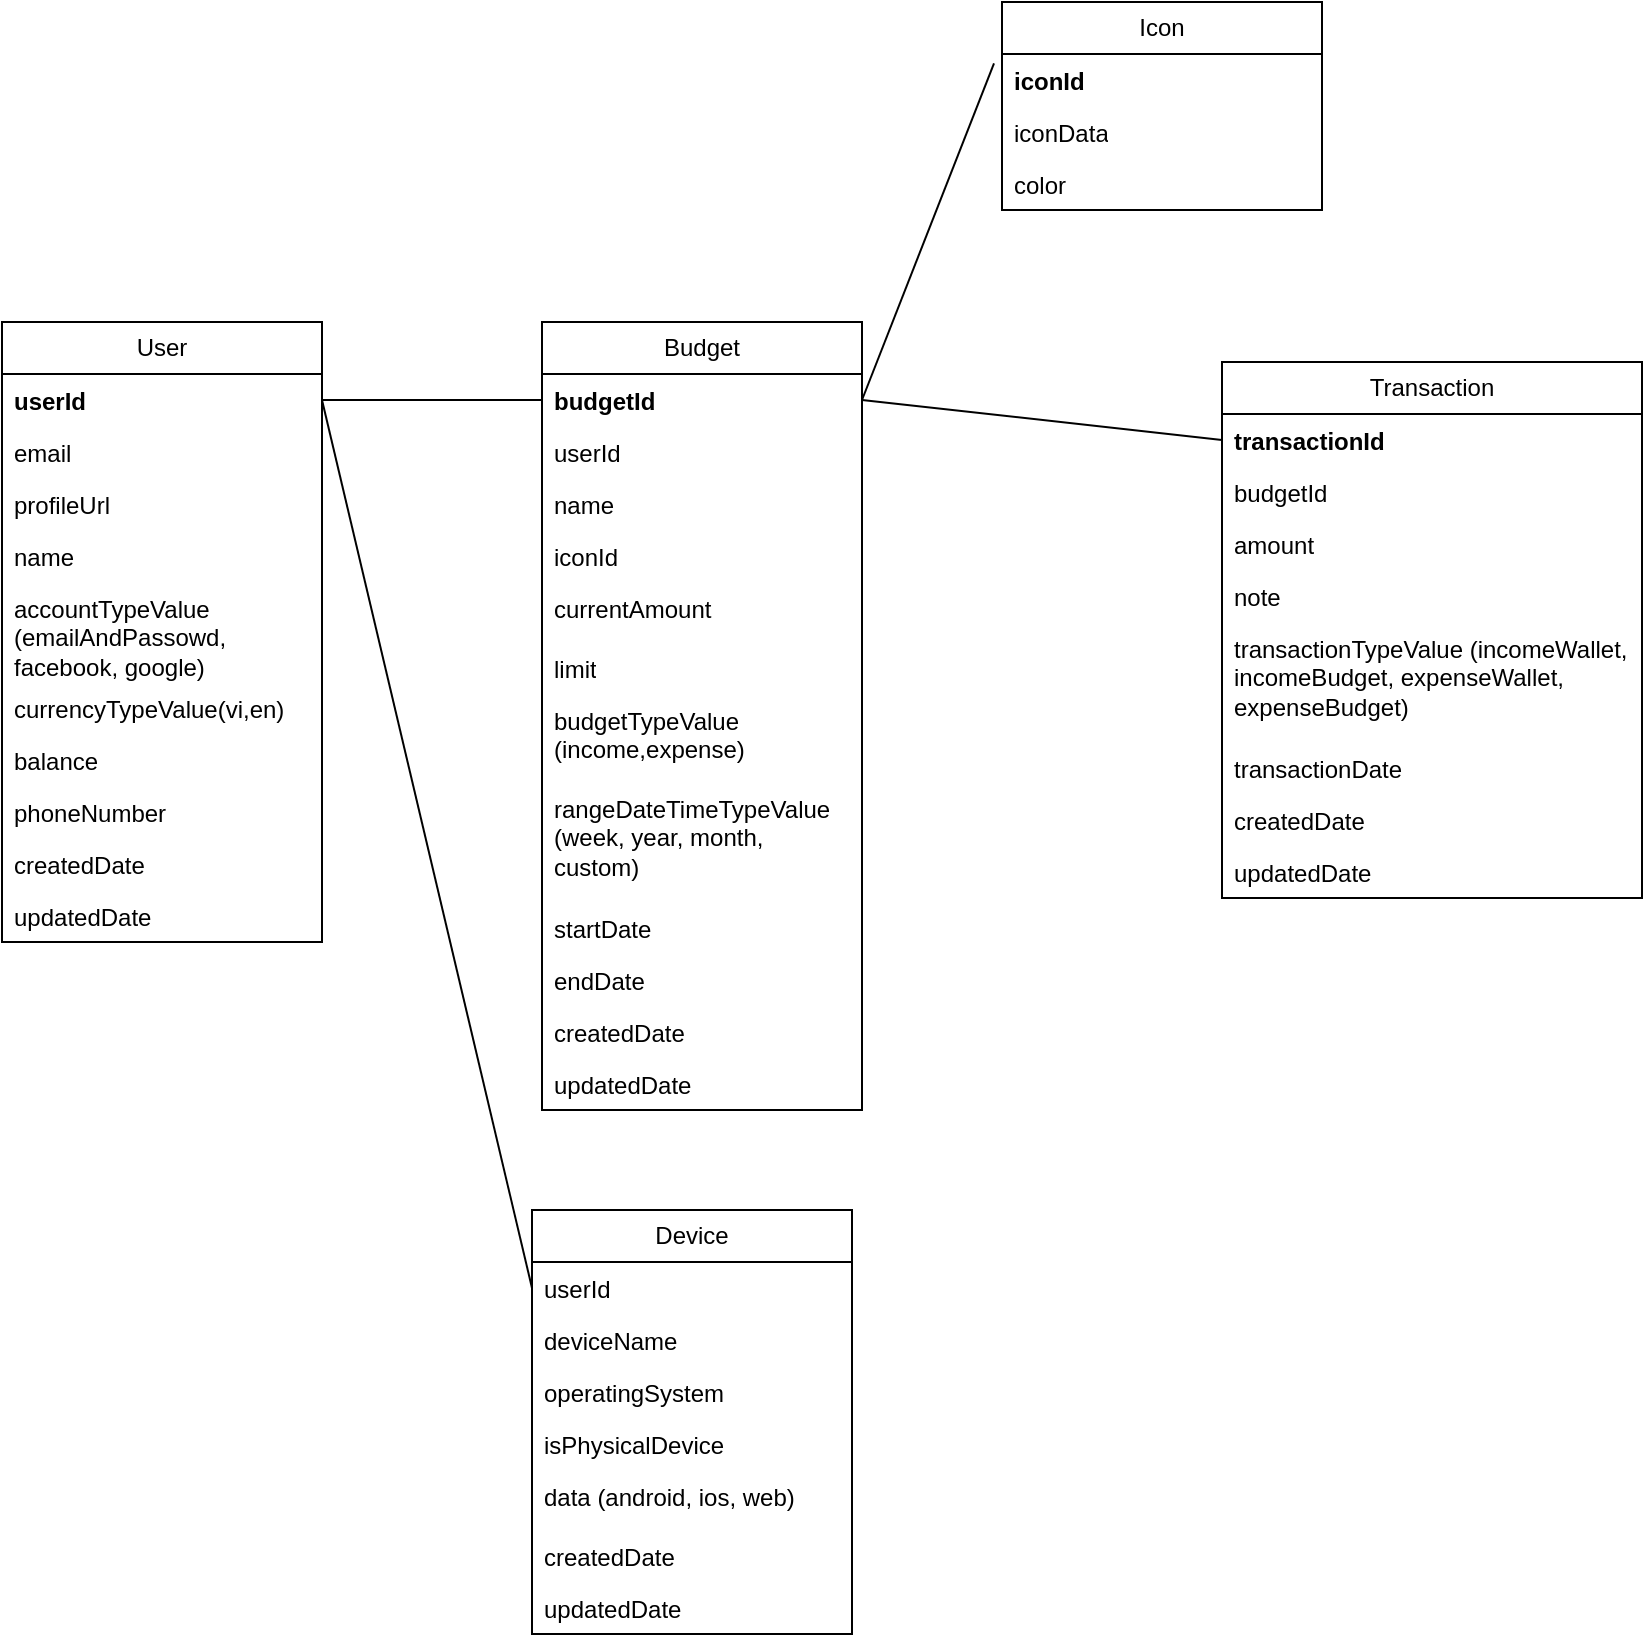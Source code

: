 <mxfile version="24.7.6">
  <diagram name="Page-1" id="Hpi-WGGuNqsCWZdkUorT">
    <mxGraphModel dx="1687" dy="2035" grid="1" gridSize="10" guides="1" tooltips="1" connect="1" arrows="1" fold="1" page="1" pageScale="1" pageWidth="850" pageHeight="1100" math="0" shadow="0">
      <root>
        <mxCell id="0" />
        <mxCell id="1" parent="0" />
        <mxCell id="aRj1SO_fAosd28MQ0Pky-1" value="User" style="swimlane;fontStyle=0;childLayout=stackLayout;horizontal=1;startSize=26;fillColor=none;horizontalStack=0;resizeParent=1;resizeParentMax=0;resizeLast=0;collapsible=1;marginBottom=0;whiteSpace=wrap;html=1;" vertex="1" parent="1">
          <mxGeometry x="160" y="140" width="160" height="310" as="geometry" />
        </mxCell>
        <mxCell id="aRj1SO_fAosd28MQ0Pky-2" value="userId" style="text;strokeColor=none;fillColor=none;align=left;verticalAlign=top;spacingLeft=4;spacingRight=4;overflow=hidden;rotatable=0;points=[[0,0.5],[1,0.5]];portConstraint=eastwest;whiteSpace=wrap;html=1;fontStyle=1" vertex="1" parent="aRj1SO_fAosd28MQ0Pky-1">
          <mxGeometry y="26" width="160" height="26" as="geometry" />
        </mxCell>
        <mxCell id="aRj1SO_fAosd28MQ0Pky-3" value="email" style="text;strokeColor=none;fillColor=none;align=left;verticalAlign=top;spacingLeft=4;spacingRight=4;overflow=hidden;rotatable=0;points=[[0,0.5],[1,0.5]];portConstraint=eastwest;whiteSpace=wrap;html=1;" vertex="1" parent="aRj1SO_fAosd28MQ0Pky-1">
          <mxGeometry y="52" width="160" height="26" as="geometry" />
        </mxCell>
        <mxCell id="aRj1SO_fAosd28MQ0Pky-4" value="profileUrl" style="text;strokeColor=none;fillColor=none;align=left;verticalAlign=top;spacingLeft=4;spacingRight=4;overflow=hidden;rotatable=0;points=[[0,0.5],[1,0.5]];portConstraint=eastwest;whiteSpace=wrap;html=1;" vertex="1" parent="aRj1SO_fAosd28MQ0Pky-1">
          <mxGeometry y="78" width="160" height="26" as="geometry" />
        </mxCell>
        <mxCell id="aRj1SO_fAosd28MQ0Pky-5" value="name" style="text;strokeColor=none;fillColor=none;align=left;verticalAlign=top;spacingLeft=4;spacingRight=4;overflow=hidden;rotatable=0;points=[[0,0.5],[1,0.5]];portConstraint=eastwest;whiteSpace=wrap;html=1;" vertex="1" parent="aRj1SO_fAosd28MQ0Pky-1">
          <mxGeometry y="104" width="160" height="26" as="geometry" />
        </mxCell>
        <mxCell id="aRj1SO_fAosd28MQ0Pky-12" value="accountTypeValue (emailAndPassowd, facebook, google)" style="text;strokeColor=none;fillColor=none;align=left;verticalAlign=top;spacingLeft=4;spacingRight=4;overflow=hidden;rotatable=0;points=[[0,0.5],[1,0.5]];portConstraint=eastwest;whiteSpace=wrap;html=1;" vertex="1" parent="aRj1SO_fAosd28MQ0Pky-1">
          <mxGeometry y="130" width="160" height="50" as="geometry" />
        </mxCell>
        <mxCell id="aRj1SO_fAosd28MQ0Pky-13" value="currencyTypeValue(vi,en)" style="text;strokeColor=none;fillColor=none;align=left;verticalAlign=top;spacingLeft=4;spacingRight=4;overflow=hidden;rotatable=0;points=[[0,0.5],[1,0.5]];portConstraint=eastwest;whiteSpace=wrap;html=1;" vertex="1" parent="aRj1SO_fAosd28MQ0Pky-1">
          <mxGeometry y="180" width="160" height="26" as="geometry" />
        </mxCell>
        <mxCell id="aRj1SO_fAosd28MQ0Pky-14" value="balance" style="text;strokeColor=none;fillColor=none;align=left;verticalAlign=top;spacingLeft=4;spacingRight=4;overflow=hidden;rotatable=0;points=[[0,0.5],[1,0.5]];portConstraint=eastwest;whiteSpace=wrap;html=1;" vertex="1" parent="aRj1SO_fAosd28MQ0Pky-1">
          <mxGeometry y="206" width="160" height="26" as="geometry" />
        </mxCell>
        <mxCell id="aRj1SO_fAosd28MQ0Pky-15" value="phoneNumber" style="text;strokeColor=none;fillColor=none;align=left;verticalAlign=top;spacingLeft=4;spacingRight=4;overflow=hidden;rotatable=0;points=[[0,0.5],[1,0.5]];portConstraint=eastwest;whiteSpace=wrap;html=1;" vertex="1" parent="aRj1SO_fAosd28MQ0Pky-1">
          <mxGeometry y="232" width="160" height="26" as="geometry" />
        </mxCell>
        <mxCell id="aRj1SO_fAosd28MQ0Pky-16" value="createdDate" style="text;strokeColor=none;fillColor=none;align=left;verticalAlign=top;spacingLeft=4;spacingRight=4;overflow=hidden;rotatable=0;points=[[0,0.5],[1,0.5]];portConstraint=eastwest;whiteSpace=wrap;html=1;" vertex="1" parent="aRj1SO_fAosd28MQ0Pky-1">
          <mxGeometry y="258" width="160" height="26" as="geometry" />
        </mxCell>
        <mxCell id="aRj1SO_fAosd28MQ0Pky-17" value="updatedDate" style="text;strokeColor=none;fillColor=none;align=left;verticalAlign=top;spacingLeft=4;spacingRight=4;overflow=hidden;rotatable=0;points=[[0,0.5],[1,0.5]];portConstraint=eastwest;whiteSpace=wrap;html=1;" vertex="1" parent="aRj1SO_fAosd28MQ0Pky-1">
          <mxGeometry y="284" width="160" height="26" as="geometry" />
        </mxCell>
        <mxCell id="aRj1SO_fAosd28MQ0Pky-18" value="Budget" style="swimlane;fontStyle=0;childLayout=stackLayout;horizontal=1;startSize=26;fillColor=none;horizontalStack=0;resizeParent=1;resizeParentMax=0;resizeLast=0;collapsible=1;marginBottom=0;whiteSpace=wrap;html=1;" vertex="1" parent="1">
          <mxGeometry x="430" y="140" width="160" height="394" as="geometry" />
        </mxCell>
        <mxCell id="aRj1SO_fAosd28MQ0Pky-19" value="budgetId" style="text;strokeColor=none;fillColor=none;align=left;verticalAlign=top;spacingLeft=4;spacingRight=4;overflow=hidden;rotatable=0;points=[[0,0.5],[1,0.5]];portConstraint=eastwest;whiteSpace=wrap;html=1;fontStyle=1" vertex="1" parent="aRj1SO_fAosd28MQ0Pky-18">
          <mxGeometry y="26" width="160" height="26" as="geometry" />
        </mxCell>
        <mxCell id="aRj1SO_fAosd28MQ0Pky-20" value="userId" style="text;strokeColor=none;fillColor=none;align=left;verticalAlign=top;spacingLeft=4;spacingRight=4;overflow=hidden;rotatable=0;points=[[0,0.5],[1,0.5]];portConstraint=eastwest;whiteSpace=wrap;html=1;" vertex="1" parent="aRj1SO_fAosd28MQ0Pky-18">
          <mxGeometry y="52" width="160" height="26" as="geometry" />
        </mxCell>
        <mxCell id="aRj1SO_fAosd28MQ0Pky-21" value="name" style="text;strokeColor=none;fillColor=none;align=left;verticalAlign=top;spacingLeft=4;spacingRight=4;overflow=hidden;rotatable=0;points=[[0,0.5],[1,0.5]];portConstraint=eastwest;whiteSpace=wrap;html=1;" vertex="1" parent="aRj1SO_fAosd28MQ0Pky-18">
          <mxGeometry y="78" width="160" height="26" as="geometry" />
        </mxCell>
        <mxCell id="aRj1SO_fAosd28MQ0Pky-22" value="iconId" style="text;strokeColor=none;fillColor=none;align=left;verticalAlign=top;spacingLeft=4;spacingRight=4;overflow=hidden;rotatable=0;points=[[0,0.5],[1,0.5]];portConstraint=eastwest;whiteSpace=wrap;html=1;" vertex="1" parent="aRj1SO_fAosd28MQ0Pky-18">
          <mxGeometry y="104" width="160" height="26" as="geometry" />
        </mxCell>
        <mxCell id="aRj1SO_fAosd28MQ0Pky-23" value="currentAmount" style="text;strokeColor=none;fillColor=none;align=left;verticalAlign=top;spacingLeft=4;spacingRight=4;overflow=hidden;rotatable=0;points=[[0,0.5],[1,0.5]];portConstraint=eastwest;whiteSpace=wrap;html=1;" vertex="1" parent="aRj1SO_fAosd28MQ0Pky-18">
          <mxGeometry y="130" width="160" height="30" as="geometry" />
        </mxCell>
        <mxCell id="aRj1SO_fAosd28MQ0Pky-24" value="limit" style="text;strokeColor=none;fillColor=none;align=left;verticalAlign=top;spacingLeft=4;spacingRight=4;overflow=hidden;rotatable=0;points=[[0,0.5],[1,0.5]];portConstraint=eastwest;whiteSpace=wrap;html=1;" vertex="1" parent="aRj1SO_fAosd28MQ0Pky-18">
          <mxGeometry y="160" width="160" height="26" as="geometry" />
        </mxCell>
        <mxCell id="aRj1SO_fAosd28MQ0Pky-25" value="budgetTypeValue (income,expense)" style="text;strokeColor=none;fillColor=none;align=left;verticalAlign=top;spacingLeft=4;spacingRight=4;overflow=hidden;rotatable=0;points=[[0,0.5],[1,0.5]];portConstraint=eastwest;whiteSpace=wrap;html=1;" vertex="1" parent="aRj1SO_fAosd28MQ0Pky-18">
          <mxGeometry y="186" width="160" height="44" as="geometry" />
        </mxCell>
        <mxCell id="aRj1SO_fAosd28MQ0Pky-26" value="rangeDateTimeTypeValue (week, year, month, custom)" style="text;strokeColor=none;fillColor=none;align=left;verticalAlign=top;spacingLeft=4;spacingRight=4;overflow=hidden;rotatable=0;points=[[0,0.5],[1,0.5]];portConstraint=eastwest;whiteSpace=wrap;html=1;" vertex="1" parent="aRj1SO_fAosd28MQ0Pky-18">
          <mxGeometry y="230" width="160" height="60" as="geometry" />
        </mxCell>
        <mxCell id="aRj1SO_fAosd28MQ0Pky-27" value="startDate" style="text;strokeColor=none;fillColor=none;align=left;verticalAlign=top;spacingLeft=4;spacingRight=4;overflow=hidden;rotatable=0;points=[[0,0.5],[1,0.5]];portConstraint=eastwest;whiteSpace=wrap;html=1;" vertex="1" parent="aRj1SO_fAosd28MQ0Pky-18">
          <mxGeometry y="290" width="160" height="26" as="geometry" />
        </mxCell>
        <mxCell id="aRj1SO_fAosd28MQ0Pky-28" value="endDate" style="text;strokeColor=none;fillColor=none;align=left;verticalAlign=top;spacingLeft=4;spacingRight=4;overflow=hidden;rotatable=0;points=[[0,0.5],[1,0.5]];portConstraint=eastwest;whiteSpace=wrap;html=1;" vertex="1" parent="aRj1SO_fAosd28MQ0Pky-18">
          <mxGeometry y="316" width="160" height="26" as="geometry" />
        </mxCell>
        <mxCell id="aRj1SO_fAosd28MQ0Pky-29" value="createdDate" style="text;strokeColor=none;fillColor=none;align=left;verticalAlign=top;spacingLeft=4;spacingRight=4;overflow=hidden;rotatable=0;points=[[0,0.5],[1,0.5]];portConstraint=eastwest;whiteSpace=wrap;html=1;" vertex="1" parent="aRj1SO_fAosd28MQ0Pky-18">
          <mxGeometry y="342" width="160" height="26" as="geometry" />
        </mxCell>
        <mxCell id="aRj1SO_fAosd28MQ0Pky-30" value="updatedDate" style="text;strokeColor=none;fillColor=none;align=left;verticalAlign=top;spacingLeft=4;spacingRight=4;overflow=hidden;rotatable=0;points=[[0,0.5],[1,0.5]];portConstraint=eastwest;whiteSpace=wrap;html=1;" vertex="1" parent="aRj1SO_fAosd28MQ0Pky-18">
          <mxGeometry y="368" width="160" height="26" as="geometry" />
        </mxCell>
        <mxCell id="aRj1SO_fAosd28MQ0Pky-31" value="Transaction" style="swimlane;fontStyle=0;childLayout=stackLayout;horizontal=1;startSize=26;fillColor=none;horizontalStack=0;resizeParent=1;resizeParentMax=0;resizeLast=0;collapsible=1;marginBottom=0;whiteSpace=wrap;html=1;" vertex="1" parent="1">
          <mxGeometry x="770" y="160" width="210" height="268" as="geometry" />
        </mxCell>
        <mxCell id="aRj1SO_fAosd28MQ0Pky-32" value="transactionId" style="text;strokeColor=none;fillColor=none;align=left;verticalAlign=top;spacingLeft=4;spacingRight=4;overflow=hidden;rotatable=0;points=[[0,0.5],[1,0.5]];portConstraint=eastwest;whiteSpace=wrap;html=1;fontStyle=1" vertex="1" parent="aRj1SO_fAosd28MQ0Pky-31">
          <mxGeometry y="26" width="210" height="26" as="geometry" />
        </mxCell>
        <mxCell id="aRj1SO_fAosd28MQ0Pky-33" value="budgetId" style="text;strokeColor=none;fillColor=none;align=left;verticalAlign=top;spacingLeft=4;spacingRight=4;overflow=hidden;rotatable=0;points=[[0,0.5],[1,0.5]];portConstraint=eastwest;whiteSpace=wrap;html=1;" vertex="1" parent="aRj1SO_fAosd28MQ0Pky-31">
          <mxGeometry y="52" width="210" height="26" as="geometry" />
        </mxCell>
        <mxCell id="aRj1SO_fAosd28MQ0Pky-34" value="amount" style="text;strokeColor=none;fillColor=none;align=left;verticalAlign=top;spacingLeft=4;spacingRight=4;overflow=hidden;rotatable=0;points=[[0,0.5],[1,0.5]];portConstraint=eastwest;whiteSpace=wrap;html=1;" vertex="1" parent="aRj1SO_fAosd28MQ0Pky-31">
          <mxGeometry y="78" width="210" height="26" as="geometry" />
        </mxCell>
        <mxCell id="aRj1SO_fAosd28MQ0Pky-35" value="note" style="text;strokeColor=none;fillColor=none;align=left;verticalAlign=top;spacingLeft=4;spacingRight=4;overflow=hidden;rotatable=0;points=[[0,0.5],[1,0.5]];portConstraint=eastwest;whiteSpace=wrap;html=1;" vertex="1" parent="aRj1SO_fAosd28MQ0Pky-31">
          <mxGeometry y="104" width="210" height="26" as="geometry" />
        </mxCell>
        <mxCell id="aRj1SO_fAosd28MQ0Pky-36" value="transactionTypeValue (incomeWallet, incomeBudget, expenseWallet, expenseBudget)" style="text;strokeColor=none;fillColor=none;align=left;verticalAlign=top;spacingLeft=4;spacingRight=4;overflow=hidden;rotatable=0;points=[[0,0.5],[1,0.5]];portConstraint=eastwest;whiteSpace=wrap;html=1;" vertex="1" parent="aRj1SO_fAosd28MQ0Pky-31">
          <mxGeometry y="130" width="210" height="60" as="geometry" />
        </mxCell>
        <mxCell id="aRj1SO_fAosd28MQ0Pky-37" value="transactionDate" style="text;strokeColor=none;fillColor=none;align=left;verticalAlign=top;spacingLeft=4;spacingRight=4;overflow=hidden;rotatable=0;points=[[0,0.5],[1,0.5]];portConstraint=eastwest;whiteSpace=wrap;html=1;" vertex="1" parent="aRj1SO_fAosd28MQ0Pky-31">
          <mxGeometry y="190" width="210" height="26" as="geometry" />
        </mxCell>
        <mxCell id="aRj1SO_fAosd28MQ0Pky-38" value="createdDate" style="text;strokeColor=none;fillColor=none;align=left;verticalAlign=top;spacingLeft=4;spacingRight=4;overflow=hidden;rotatable=0;points=[[0,0.5],[1,0.5]];portConstraint=eastwest;whiteSpace=wrap;html=1;" vertex="1" parent="aRj1SO_fAosd28MQ0Pky-31">
          <mxGeometry y="216" width="210" height="26" as="geometry" />
        </mxCell>
        <mxCell id="aRj1SO_fAosd28MQ0Pky-39" value="updatedDate" style="text;strokeColor=none;fillColor=none;align=left;verticalAlign=top;spacingLeft=4;spacingRight=4;overflow=hidden;rotatable=0;points=[[0,0.5],[1,0.5]];portConstraint=eastwest;whiteSpace=wrap;html=1;" vertex="1" parent="aRj1SO_fAosd28MQ0Pky-31">
          <mxGeometry y="242" width="210" height="26" as="geometry" />
        </mxCell>
        <mxCell id="aRj1SO_fAosd28MQ0Pky-42" value="Device" style="swimlane;fontStyle=0;childLayout=stackLayout;horizontal=1;startSize=26;fillColor=none;horizontalStack=0;resizeParent=1;resizeParentMax=0;resizeLast=0;collapsible=1;marginBottom=0;whiteSpace=wrap;html=1;" vertex="1" parent="1">
          <mxGeometry x="425" y="584" width="160" height="212" as="geometry" />
        </mxCell>
        <mxCell id="aRj1SO_fAosd28MQ0Pky-43" value="userId" style="text;strokeColor=none;fillColor=none;align=left;verticalAlign=top;spacingLeft=4;spacingRight=4;overflow=hidden;rotatable=0;points=[[0,0.5],[1,0.5]];portConstraint=eastwest;whiteSpace=wrap;html=1;fontStyle=0" vertex="1" parent="aRj1SO_fAosd28MQ0Pky-42">
          <mxGeometry y="26" width="160" height="26" as="geometry" />
        </mxCell>
        <mxCell id="aRj1SO_fAosd28MQ0Pky-44" value="deviceName" style="text;strokeColor=none;fillColor=none;align=left;verticalAlign=top;spacingLeft=4;spacingRight=4;overflow=hidden;rotatable=0;points=[[0,0.5],[1,0.5]];portConstraint=eastwest;whiteSpace=wrap;html=1;" vertex="1" parent="aRj1SO_fAosd28MQ0Pky-42">
          <mxGeometry y="52" width="160" height="26" as="geometry" />
        </mxCell>
        <mxCell id="aRj1SO_fAosd28MQ0Pky-45" value="operatingSystem" style="text;strokeColor=none;fillColor=none;align=left;verticalAlign=top;spacingLeft=4;spacingRight=4;overflow=hidden;rotatable=0;points=[[0,0.5],[1,0.5]];portConstraint=eastwest;whiteSpace=wrap;html=1;" vertex="1" parent="aRj1SO_fAosd28MQ0Pky-42">
          <mxGeometry y="78" width="160" height="26" as="geometry" />
        </mxCell>
        <mxCell id="aRj1SO_fAosd28MQ0Pky-46" value="isPhysicalDevice" style="text;strokeColor=none;fillColor=none;align=left;verticalAlign=top;spacingLeft=4;spacingRight=4;overflow=hidden;rotatable=0;points=[[0,0.5],[1,0.5]];portConstraint=eastwest;whiteSpace=wrap;html=1;" vertex="1" parent="aRj1SO_fAosd28MQ0Pky-42">
          <mxGeometry y="104" width="160" height="26" as="geometry" />
        </mxCell>
        <mxCell id="aRj1SO_fAosd28MQ0Pky-47" value="data (android, ios, web)" style="text;strokeColor=none;fillColor=none;align=left;verticalAlign=top;spacingLeft=4;spacingRight=4;overflow=hidden;rotatable=0;points=[[0,0.5],[1,0.5]];portConstraint=eastwest;whiteSpace=wrap;html=1;" vertex="1" parent="aRj1SO_fAosd28MQ0Pky-42">
          <mxGeometry y="130" width="160" height="30" as="geometry" />
        </mxCell>
        <mxCell id="aRj1SO_fAosd28MQ0Pky-51" value="createdDate" style="text;strokeColor=none;fillColor=none;align=left;verticalAlign=top;spacingLeft=4;spacingRight=4;overflow=hidden;rotatable=0;points=[[0,0.5],[1,0.5]];portConstraint=eastwest;whiteSpace=wrap;html=1;" vertex="1" parent="aRj1SO_fAosd28MQ0Pky-42">
          <mxGeometry y="160" width="160" height="26" as="geometry" />
        </mxCell>
        <mxCell id="aRj1SO_fAosd28MQ0Pky-52" value="updatedDate" style="text;strokeColor=none;fillColor=none;align=left;verticalAlign=top;spacingLeft=4;spacingRight=4;overflow=hidden;rotatable=0;points=[[0,0.5],[1,0.5]];portConstraint=eastwest;whiteSpace=wrap;html=1;" vertex="1" parent="aRj1SO_fAosd28MQ0Pky-42">
          <mxGeometry y="186" width="160" height="26" as="geometry" />
        </mxCell>
        <mxCell id="aRj1SO_fAosd28MQ0Pky-61" value="Icon" style="swimlane;fontStyle=0;childLayout=stackLayout;horizontal=1;startSize=26;fillColor=none;horizontalStack=0;resizeParent=1;resizeParentMax=0;resizeLast=0;collapsible=1;marginBottom=0;whiteSpace=wrap;html=1;" vertex="1" parent="1">
          <mxGeometry x="660" y="-20" width="160" height="104" as="geometry" />
        </mxCell>
        <mxCell id="aRj1SO_fAosd28MQ0Pky-62" value="iconId" style="text;strokeColor=none;fillColor=none;align=left;verticalAlign=top;spacingLeft=4;spacingRight=4;overflow=hidden;rotatable=0;points=[[0,0.5],[1,0.5]];portConstraint=eastwest;whiteSpace=wrap;html=1;fontStyle=1" vertex="1" parent="aRj1SO_fAosd28MQ0Pky-61">
          <mxGeometry y="26" width="160" height="26" as="geometry" />
        </mxCell>
        <mxCell id="aRj1SO_fAosd28MQ0Pky-63" value="iconData" style="text;strokeColor=none;fillColor=none;align=left;verticalAlign=top;spacingLeft=4;spacingRight=4;overflow=hidden;rotatable=0;points=[[0,0.5],[1,0.5]];portConstraint=eastwest;whiteSpace=wrap;html=1;" vertex="1" parent="aRj1SO_fAosd28MQ0Pky-61">
          <mxGeometry y="52" width="160" height="26" as="geometry" />
        </mxCell>
        <mxCell id="aRj1SO_fAosd28MQ0Pky-64" value="color" style="text;strokeColor=none;fillColor=none;align=left;verticalAlign=top;spacingLeft=4;spacingRight=4;overflow=hidden;rotatable=0;points=[[0,0.5],[1,0.5]];portConstraint=eastwest;whiteSpace=wrap;html=1;" vertex="1" parent="aRj1SO_fAosd28MQ0Pky-61">
          <mxGeometry y="78" width="160" height="26" as="geometry" />
        </mxCell>
        <mxCell id="aRj1SO_fAosd28MQ0Pky-77" value="" style="endArrow=none;html=1;rounded=0;entryX=0;entryY=0.5;entryDx=0;entryDy=0;exitX=1;exitY=0.5;exitDx=0;exitDy=0;" edge="1" parent="1" source="aRj1SO_fAosd28MQ0Pky-2" target="aRj1SO_fAosd28MQ0Pky-19">
          <mxGeometry width="50" height="50" relative="1" as="geometry">
            <mxPoint x="340" y="310" as="sourcePoint" />
            <mxPoint x="390" y="260" as="targetPoint" />
          </mxGeometry>
        </mxCell>
        <mxCell id="aRj1SO_fAosd28MQ0Pky-78" value="" style="endArrow=none;html=1;rounded=0;entryX=0;entryY=0.5;entryDx=0;entryDy=0;exitX=1;exitY=0.5;exitDx=0;exitDy=0;" edge="1" parent="1" source="aRj1SO_fAosd28MQ0Pky-2" target="aRj1SO_fAosd28MQ0Pky-43">
          <mxGeometry width="50" height="50" relative="1" as="geometry">
            <mxPoint x="290" y="640" as="sourcePoint" />
            <mxPoint x="400" y="640" as="targetPoint" />
          </mxGeometry>
        </mxCell>
        <mxCell id="aRj1SO_fAosd28MQ0Pky-79" value="" style="endArrow=none;html=1;rounded=0;entryX=0;entryY=0.5;entryDx=0;entryDy=0;exitX=1;exitY=0.5;exitDx=0;exitDy=0;" edge="1" parent="1" source="aRj1SO_fAosd28MQ0Pky-19" target="aRj1SO_fAosd28MQ0Pky-32">
          <mxGeometry width="50" height="50" relative="1" as="geometry">
            <mxPoint x="330" y="189" as="sourcePoint" />
            <mxPoint x="435" y="633" as="targetPoint" />
          </mxGeometry>
        </mxCell>
        <mxCell id="aRj1SO_fAosd28MQ0Pky-80" value="" style="endArrow=none;html=1;rounded=0;entryX=-0.025;entryY=0.179;entryDx=0;entryDy=0;exitX=1;exitY=0.5;exitDx=0;exitDy=0;entryPerimeter=0;" edge="1" parent="1" source="aRj1SO_fAosd28MQ0Pky-19" target="aRj1SO_fAosd28MQ0Pky-62">
          <mxGeometry width="50" height="50" relative="1" as="geometry">
            <mxPoint x="340" y="199" as="sourcePoint" />
            <mxPoint x="445" y="643" as="targetPoint" />
          </mxGeometry>
        </mxCell>
      </root>
    </mxGraphModel>
  </diagram>
</mxfile>
